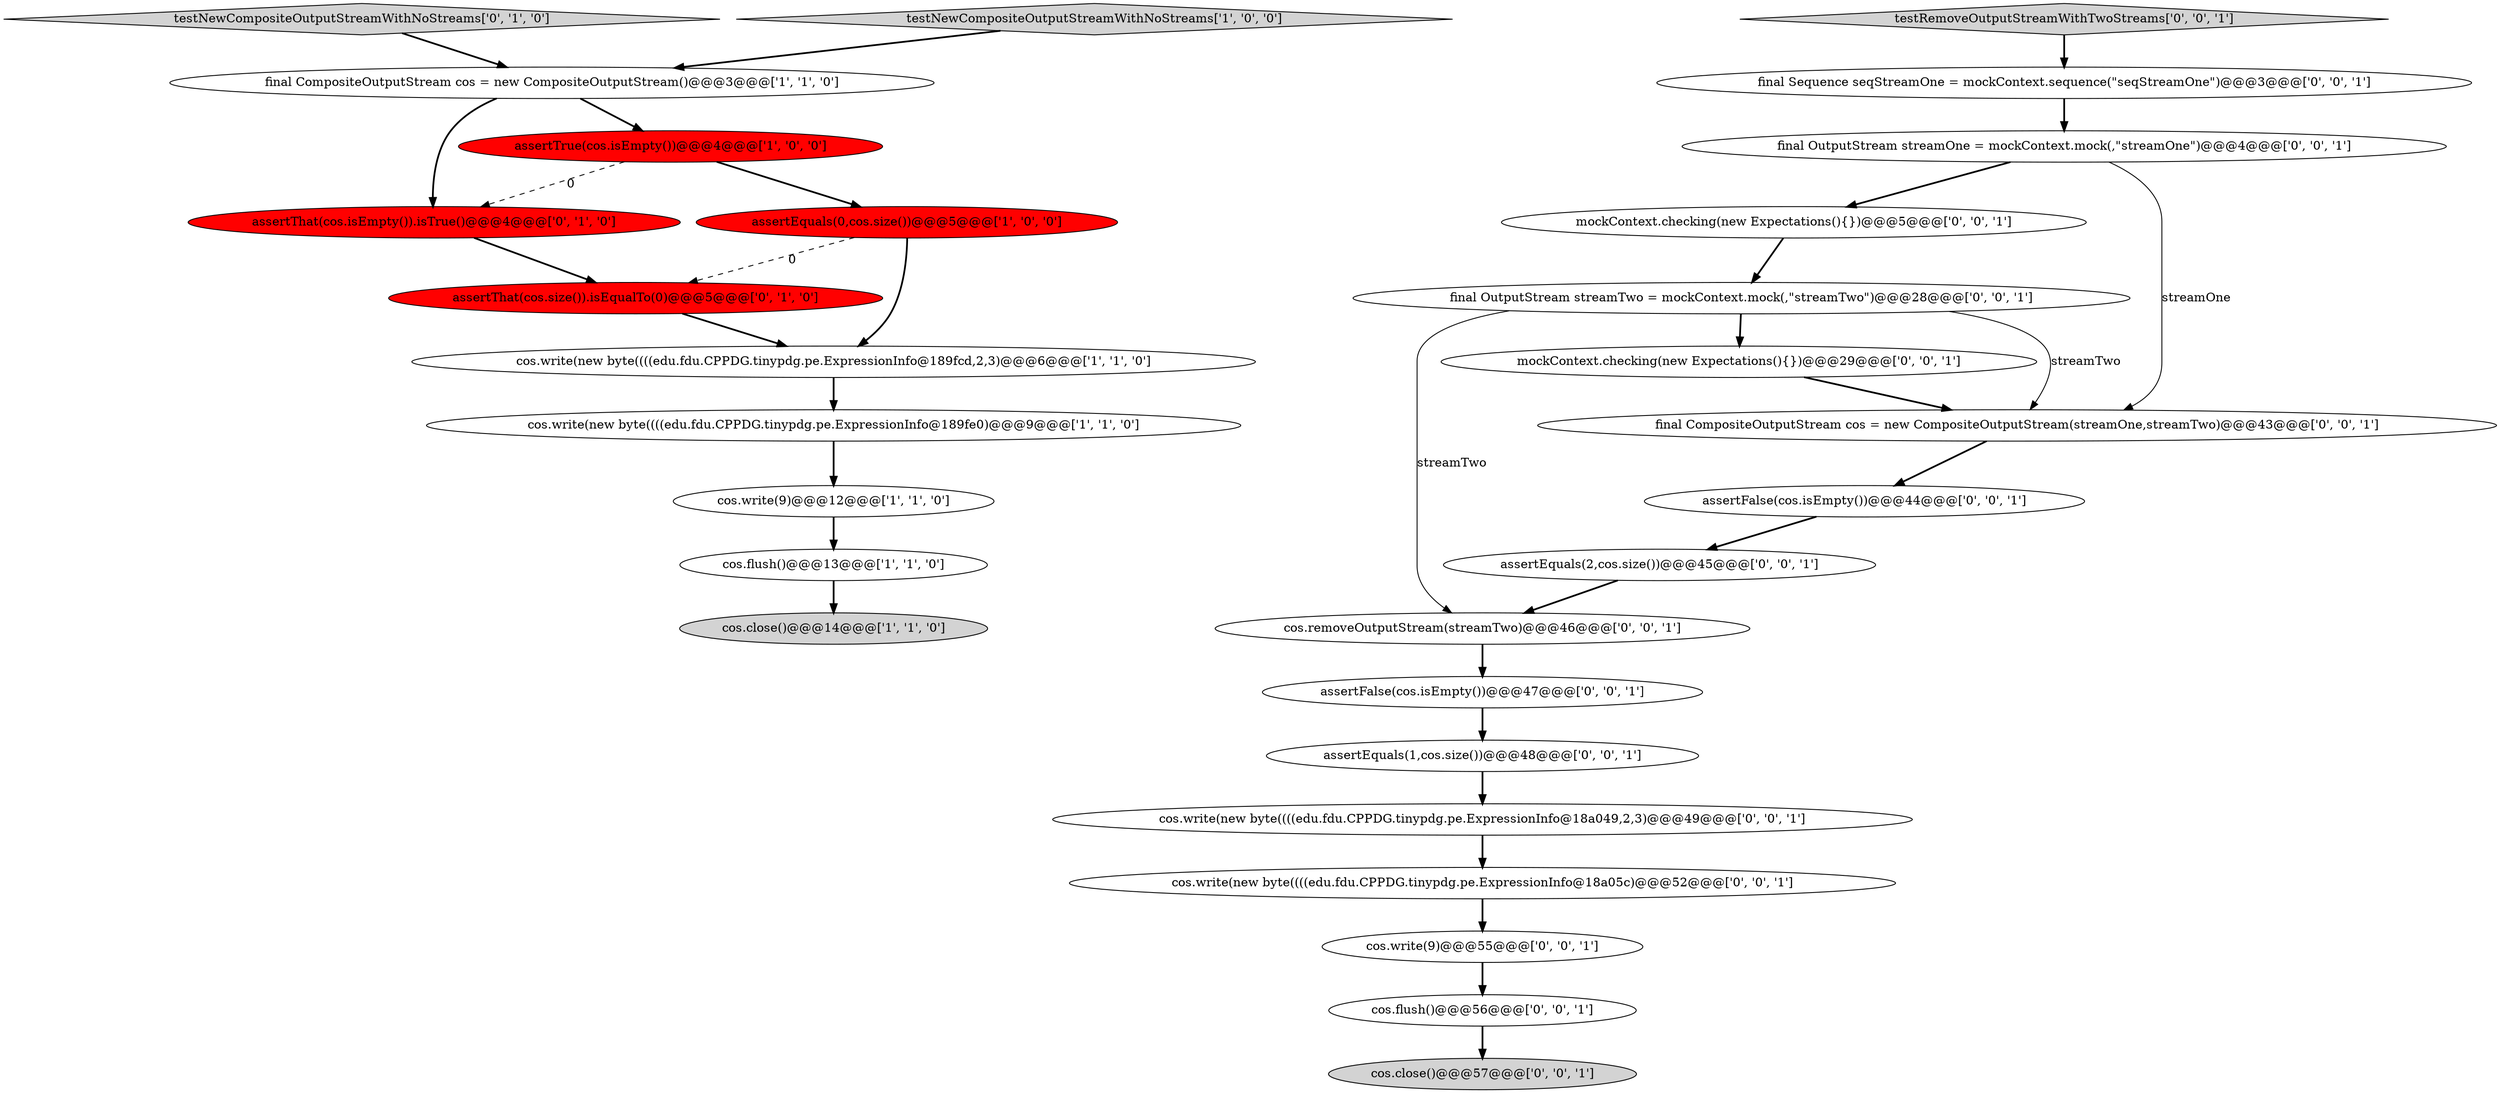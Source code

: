 digraph {
1 [style = filled, label = "cos.write(new byte((((edu.fdu.CPPDG.tinypdg.pe.ExpressionInfo@189fcd,2,3)@@@6@@@['1', '1', '0']", fillcolor = white, shape = ellipse image = "AAA0AAABBB1BBB"];
20 [style = filled, label = "cos.write(new byte((((edu.fdu.CPPDG.tinypdg.pe.ExpressionInfo@18a049,2,3)@@@49@@@['0', '0', '1']", fillcolor = white, shape = ellipse image = "AAA0AAABBB3BBB"];
17 [style = filled, label = "cos.removeOutputStream(streamTwo)@@@46@@@['0', '0', '1']", fillcolor = white, shape = ellipse image = "AAA0AAABBB3BBB"];
11 [style = filled, label = "assertThat(cos.isEmpty()).isTrue()@@@4@@@['0', '1', '0']", fillcolor = red, shape = ellipse image = "AAA1AAABBB2BBB"];
26 [style = filled, label = "assertFalse(cos.isEmpty())@@@47@@@['0', '0', '1']", fillcolor = white, shape = ellipse image = "AAA0AAABBB3BBB"];
12 [style = filled, label = "mockContext.checking(new Expectations(){})@@@5@@@['0', '0', '1']", fillcolor = white, shape = ellipse image = "AAA0AAABBB3BBB"];
8 [style = filled, label = "final CompositeOutputStream cos = new CompositeOutputStream()@@@3@@@['1', '1', '0']", fillcolor = white, shape = ellipse image = "AAA0AAABBB1BBB"];
14 [style = filled, label = "cos.close()@@@57@@@['0', '0', '1']", fillcolor = lightgray, shape = ellipse image = "AAA0AAABBB3BBB"];
22 [style = filled, label = "mockContext.checking(new Expectations(){})@@@29@@@['0', '0', '1']", fillcolor = white, shape = ellipse image = "AAA0AAABBB3BBB"];
18 [style = filled, label = "testRemoveOutputStreamWithTwoStreams['0', '0', '1']", fillcolor = lightgray, shape = diamond image = "AAA0AAABBB3BBB"];
3 [style = filled, label = "cos.flush()@@@13@@@['1', '1', '0']", fillcolor = white, shape = ellipse image = "AAA0AAABBB1BBB"];
0 [style = filled, label = "assertTrue(cos.isEmpty())@@@4@@@['1', '0', '0']", fillcolor = red, shape = ellipse image = "AAA1AAABBB1BBB"];
13 [style = filled, label = "cos.write(new byte((((edu.fdu.CPPDG.tinypdg.pe.ExpressionInfo@18a05c)@@@52@@@['0', '0', '1']", fillcolor = white, shape = ellipse image = "AAA0AAABBB3BBB"];
16 [style = filled, label = "assertEquals(2,cos.size())@@@45@@@['0', '0', '1']", fillcolor = white, shape = ellipse image = "AAA0AAABBB3BBB"];
4 [style = filled, label = "cos.close()@@@14@@@['1', '1', '0']", fillcolor = lightgray, shape = ellipse image = "AAA0AAABBB1BBB"];
10 [style = filled, label = "testNewCompositeOutputStreamWithNoStreams['0', '1', '0']", fillcolor = lightgray, shape = diamond image = "AAA0AAABBB2BBB"];
23 [style = filled, label = "final OutputStream streamTwo = mockContext.mock(,\"streamTwo\")@@@28@@@['0', '0', '1']", fillcolor = white, shape = ellipse image = "AAA0AAABBB3BBB"];
5 [style = filled, label = "assertEquals(0,cos.size())@@@5@@@['1', '0', '0']", fillcolor = red, shape = ellipse image = "AAA1AAABBB1BBB"];
27 [style = filled, label = "final Sequence seqStreamOne = mockContext.sequence(\"seqStreamOne\")@@@3@@@['0', '0', '1']", fillcolor = white, shape = ellipse image = "AAA0AAABBB3BBB"];
19 [style = filled, label = "assertEquals(1,cos.size())@@@48@@@['0', '0', '1']", fillcolor = white, shape = ellipse image = "AAA0AAABBB3BBB"];
7 [style = filled, label = "testNewCompositeOutputStreamWithNoStreams['1', '0', '0']", fillcolor = lightgray, shape = diamond image = "AAA0AAABBB1BBB"];
9 [style = filled, label = "assertThat(cos.size()).isEqualTo(0)@@@5@@@['0', '1', '0']", fillcolor = red, shape = ellipse image = "AAA1AAABBB2BBB"];
24 [style = filled, label = "final CompositeOutputStream cos = new CompositeOutputStream(streamOne,streamTwo)@@@43@@@['0', '0', '1']", fillcolor = white, shape = ellipse image = "AAA0AAABBB3BBB"];
28 [style = filled, label = "cos.flush()@@@56@@@['0', '0', '1']", fillcolor = white, shape = ellipse image = "AAA0AAABBB3BBB"];
25 [style = filled, label = "cos.write(9)@@@55@@@['0', '0', '1']", fillcolor = white, shape = ellipse image = "AAA0AAABBB3BBB"];
15 [style = filled, label = "assertFalse(cos.isEmpty())@@@44@@@['0', '0', '1']", fillcolor = white, shape = ellipse image = "AAA0AAABBB3BBB"];
6 [style = filled, label = "cos.write(new byte((((edu.fdu.CPPDG.tinypdg.pe.ExpressionInfo@189fe0)@@@9@@@['1', '1', '0']", fillcolor = white, shape = ellipse image = "AAA0AAABBB1BBB"];
2 [style = filled, label = "cos.write(9)@@@12@@@['1', '1', '0']", fillcolor = white, shape = ellipse image = "AAA0AAABBB1BBB"];
21 [style = filled, label = "final OutputStream streamOne = mockContext.mock(,\"streamOne\")@@@4@@@['0', '0', '1']", fillcolor = white, shape = ellipse image = "AAA0AAABBB3BBB"];
13->25 [style = bold, label=""];
17->26 [style = bold, label=""];
25->28 [style = bold, label=""];
20->13 [style = bold, label=""];
19->20 [style = bold, label=""];
2->3 [style = bold, label=""];
5->9 [style = dashed, label="0"];
0->11 [style = dashed, label="0"];
16->17 [style = bold, label=""];
26->19 [style = bold, label=""];
7->8 [style = bold, label=""];
11->9 [style = bold, label=""];
15->16 [style = bold, label=""];
3->4 [style = bold, label=""];
23->24 [style = solid, label="streamTwo"];
28->14 [style = bold, label=""];
21->12 [style = bold, label=""];
6->2 [style = bold, label=""];
8->0 [style = bold, label=""];
5->1 [style = bold, label=""];
1->6 [style = bold, label=""];
23->22 [style = bold, label=""];
23->17 [style = solid, label="streamTwo"];
10->8 [style = bold, label=""];
21->24 [style = solid, label="streamOne"];
18->27 [style = bold, label=""];
12->23 [style = bold, label=""];
22->24 [style = bold, label=""];
9->1 [style = bold, label=""];
8->11 [style = bold, label=""];
27->21 [style = bold, label=""];
0->5 [style = bold, label=""];
24->15 [style = bold, label=""];
}
